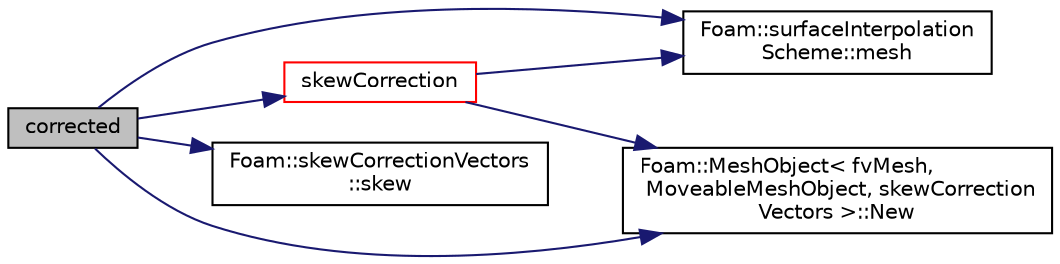 digraph "corrected"
{
  bgcolor="transparent";
  edge [fontname="Helvetica",fontsize="10",labelfontname="Helvetica",labelfontsize="10"];
  node [fontname="Helvetica",fontsize="10",shape=record];
  rankdir="LR";
  Node1 [label="corrected",height=0.2,width=0.4,color="black", fillcolor="grey75", style="filled", fontcolor="black"];
  Node1 -> Node2 [color="midnightblue",fontsize="10",style="solid",fontname="Helvetica"];
  Node2 [label="Foam::surfaceInterpolation\lScheme::mesh",height=0.2,width=0.4,color="black",URL="$a02494.html#a9687e6999ad5ae21072ec74623f049ff",tooltip="Return mesh reference. "];
  Node1 -> Node3 [color="midnightblue",fontsize="10",style="solid",fontname="Helvetica"];
  Node3 [label="Foam::MeshObject\< fvMesh,\l MoveableMeshObject, skewCorrection\lVectors \>::New",height=0.2,width=0.4,color="black",URL="$a01470.html#ab61cc2091ec1fd7e08e8948e84235a05"];
  Node1 -> Node4 [color="midnightblue",fontsize="10",style="solid",fontname="Helvetica"];
  Node4 [label="Foam::skewCorrectionVectors\l::skew",height=0.2,width=0.4,color="black",URL="$a02340.html#a83a4dd44ec4897f5b2557ee5eb1b2407",tooltip="Return whether mesh is skew or not. "];
  Node1 -> Node5 [color="midnightblue",fontsize="10",style="solid",fontname="Helvetica"];
  Node5 [label="skewCorrection",height=0.2,width=0.4,color="red",URL="$a02339.html#a77518ac71924d7c1130707502eaab089"];
  Node5 -> Node2 [color="midnightblue",fontsize="10",style="solid",fontname="Helvetica"];
  Node5 -> Node3 [color="midnightblue",fontsize="10",style="solid",fontname="Helvetica"];
}
